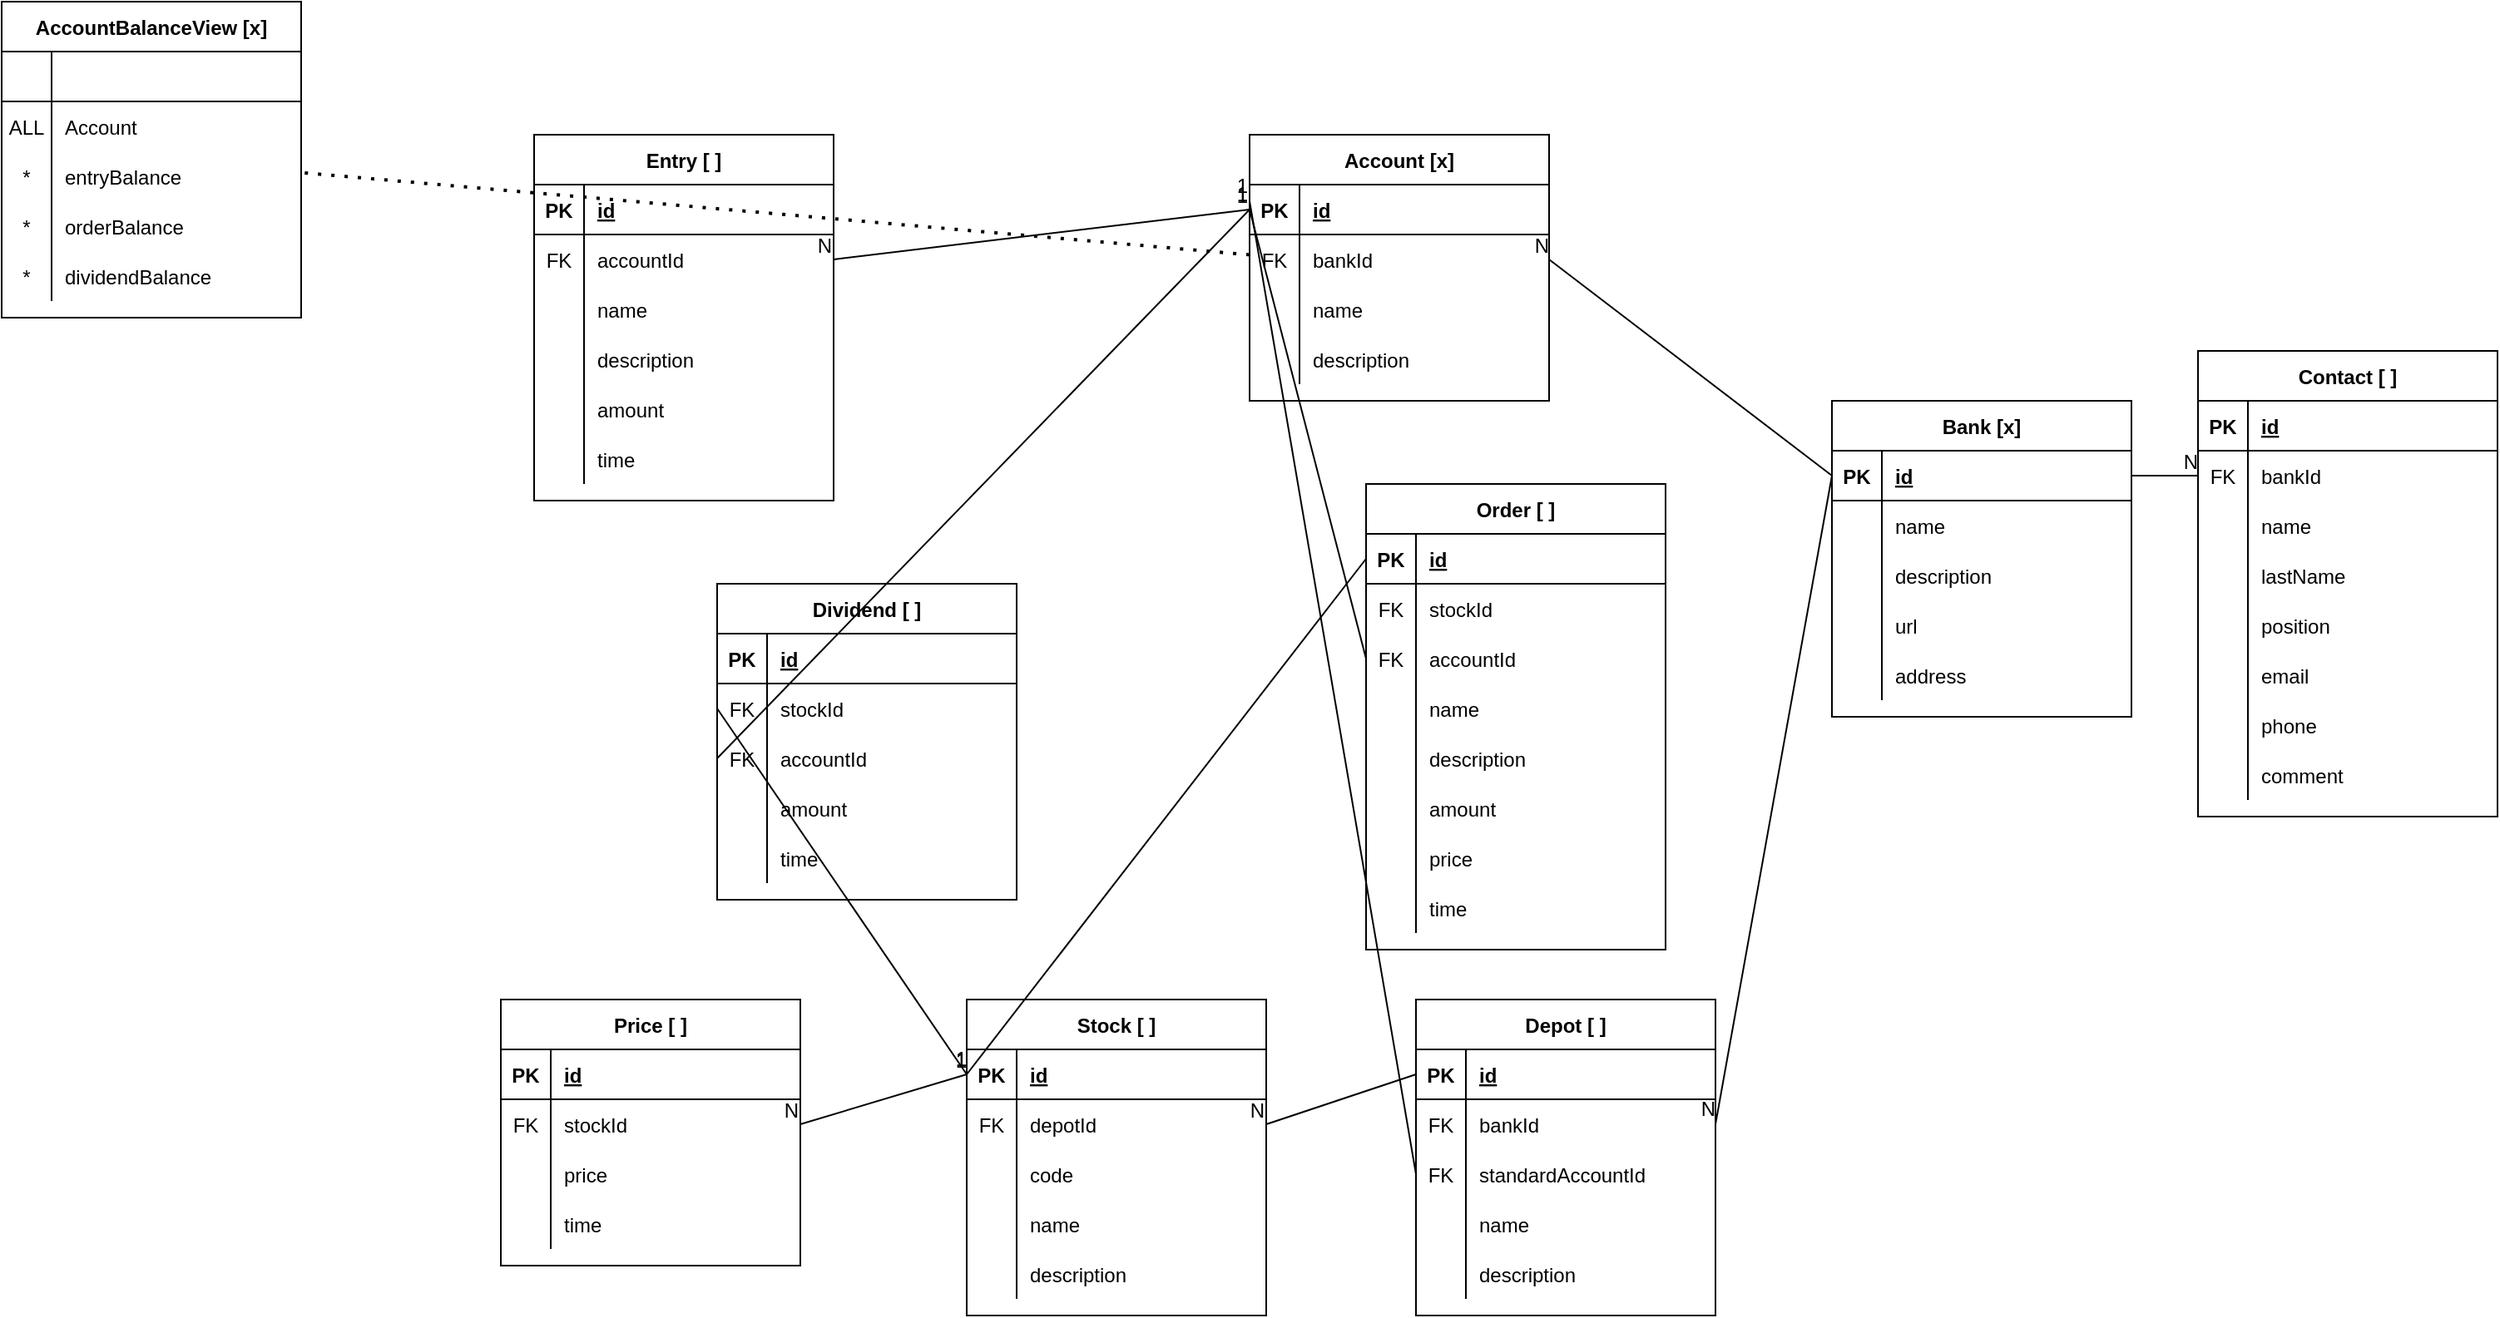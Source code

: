 <mxfile version="15.7.4" type="github">
  <diagram id="aMSqP44o-hHtO3qyvm9_" name="Page-1">
    <mxGraphModel dx="1392" dy="793" grid="1" gridSize="10" guides="1" tooltips="1" connect="1" arrows="1" fold="1" page="1" pageScale="1" pageWidth="1600" pageHeight="900" math="0" shadow="0">
      <root>
        <mxCell id="0" />
        <mxCell id="1" parent="0" />
        <mxCell id="oIL7oH3oafeqAKfx04NF-17" value="Bank [x]" style="shape=table;startSize=30;container=1;collapsible=1;childLayout=tableLayout;fixedRows=1;rowLines=0;fontStyle=1;align=center;resizeLast=1;" parent="1" vertex="1">
          <mxGeometry x="1140" y="280" width="180" height="190" as="geometry" />
        </mxCell>
        <mxCell id="oIL7oH3oafeqAKfx04NF-18" value="" style="shape=partialRectangle;collapsible=0;dropTarget=0;pointerEvents=0;fillColor=none;top=0;left=0;bottom=1;right=0;points=[[0,0.5],[1,0.5]];portConstraint=eastwest;" parent="oIL7oH3oafeqAKfx04NF-17" vertex="1">
          <mxGeometry y="30" width="180" height="30" as="geometry" />
        </mxCell>
        <mxCell id="oIL7oH3oafeqAKfx04NF-19" value="PK" style="shape=partialRectangle;connectable=0;fillColor=none;top=0;left=0;bottom=0;right=0;fontStyle=1;overflow=hidden;" parent="oIL7oH3oafeqAKfx04NF-18" vertex="1">
          <mxGeometry width="30" height="30" as="geometry">
            <mxRectangle width="30" height="30" as="alternateBounds" />
          </mxGeometry>
        </mxCell>
        <mxCell id="oIL7oH3oafeqAKfx04NF-20" value="id" style="shape=partialRectangle;connectable=0;fillColor=none;top=0;left=0;bottom=0;right=0;align=left;spacingLeft=6;fontStyle=5;overflow=hidden;" parent="oIL7oH3oafeqAKfx04NF-18" vertex="1">
          <mxGeometry x="30" width="150" height="30" as="geometry">
            <mxRectangle width="150" height="30" as="alternateBounds" />
          </mxGeometry>
        </mxCell>
        <mxCell id="oIL7oH3oafeqAKfx04NF-21" value="" style="shape=partialRectangle;collapsible=0;dropTarget=0;pointerEvents=0;fillColor=none;top=0;left=0;bottom=0;right=0;points=[[0,0.5],[1,0.5]];portConstraint=eastwest;" parent="oIL7oH3oafeqAKfx04NF-17" vertex="1">
          <mxGeometry y="60" width="180" height="30" as="geometry" />
        </mxCell>
        <mxCell id="oIL7oH3oafeqAKfx04NF-22" value="" style="shape=partialRectangle;connectable=0;fillColor=none;top=0;left=0;bottom=0;right=0;editable=1;overflow=hidden;" parent="oIL7oH3oafeqAKfx04NF-21" vertex="1">
          <mxGeometry width="30" height="30" as="geometry">
            <mxRectangle width="30" height="30" as="alternateBounds" />
          </mxGeometry>
        </mxCell>
        <mxCell id="oIL7oH3oafeqAKfx04NF-23" value="name" style="shape=partialRectangle;connectable=0;fillColor=none;top=0;left=0;bottom=0;right=0;align=left;spacingLeft=6;overflow=hidden;" parent="oIL7oH3oafeqAKfx04NF-21" vertex="1">
          <mxGeometry x="30" width="150" height="30" as="geometry">
            <mxRectangle width="150" height="30" as="alternateBounds" />
          </mxGeometry>
        </mxCell>
        <mxCell id="oIL7oH3oafeqAKfx04NF-24" value="" style="shape=partialRectangle;collapsible=0;dropTarget=0;pointerEvents=0;fillColor=none;top=0;left=0;bottom=0;right=0;points=[[0,0.5],[1,0.5]];portConstraint=eastwest;" parent="oIL7oH3oafeqAKfx04NF-17" vertex="1">
          <mxGeometry y="90" width="180" height="30" as="geometry" />
        </mxCell>
        <mxCell id="oIL7oH3oafeqAKfx04NF-25" value="" style="shape=partialRectangle;connectable=0;fillColor=none;top=0;left=0;bottom=0;right=0;editable=1;overflow=hidden;" parent="oIL7oH3oafeqAKfx04NF-24" vertex="1">
          <mxGeometry width="30" height="30" as="geometry">
            <mxRectangle width="30" height="30" as="alternateBounds" />
          </mxGeometry>
        </mxCell>
        <mxCell id="oIL7oH3oafeqAKfx04NF-26" value="description" style="shape=partialRectangle;connectable=0;fillColor=none;top=0;left=0;bottom=0;right=0;align=left;spacingLeft=6;overflow=hidden;" parent="oIL7oH3oafeqAKfx04NF-24" vertex="1">
          <mxGeometry x="30" width="150" height="30" as="geometry">
            <mxRectangle width="150" height="30" as="alternateBounds" />
          </mxGeometry>
        </mxCell>
        <mxCell id="oIL7oH3oafeqAKfx04NF-27" value="" style="shape=partialRectangle;collapsible=0;dropTarget=0;pointerEvents=0;fillColor=none;top=0;left=0;bottom=0;right=0;points=[[0,0.5],[1,0.5]];portConstraint=eastwest;" parent="oIL7oH3oafeqAKfx04NF-17" vertex="1">
          <mxGeometry y="120" width="180" height="30" as="geometry" />
        </mxCell>
        <mxCell id="oIL7oH3oafeqAKfx04NF-28" value="" style="shape=partialRectangle;connectable=0;fillColor=none;top=0;left=0;bottom=0;right=0;editable=1;overflow=hidden;" parent="oIL7oH3oafeqAKfx04NF-27" vertex="1">
          <mxGeometry width="30" height="30" as="geometry">
            <mxRectangle width="30" height="30" as="alternateBounds" />
          </mxGeometry>
        </mxCell>
        <mxCell id="oIL7oH3oafeqAKfx04NF-29" value="url" style="shape=partialRectangle;connectable=0;fillColor=none;top=0;left=0;bottom=0;right=0;align=left;spacingLeft=6;overflow=hidden;" parent="oIL7oH3oafeqAKfx04NF-27" vertex="1">
          <mxGeometry x="30" width="150" height="30" as="geometry">
            <mxRectangle width="150" height="30" as="alternateBounds" />
          </mxGeometry>
        </mxCell>
        <mxCell id="oIL7oH3oafeqAKfx04NF-30" value="" style="shape=partialRectangle;collapsible=0;dropTarget=0;pointerEvents=0;fillColor=none;top=0;left=0;bottom=0;right=0;points=[[0,0.5],[1,0.5]];portConstraint=eastwest;" parent="oIL7oH3oafeqAKfx04NF-17" vertex="1">
          <mxGeometry y="150" width="180" height="30" as="geometry" />
        </mxCell>
        <mxCell id="oIL7oH3oafeqAKfx04NF-31" value="" style="shape=partialRectangle;connectable=0;fillColor=none;top=0;left=0;bottom=0;right=0;editable=1;overflow=hidden;" parent="oIL7oH3oafeqAKfx04NF-30" vertex="1">
          <mxGeometry width="30" height="30" as="geometry">
            <mxRectangle width="30" height="30" as="alternateBounds" />
          </mxGeometry>
        </mxCell>
        <mxCell id="oIL7oH3oafeqAKfx04NF-32" value="address" style="shape=partialRectangle;connectable=0;fillColor=none;top=0;left=0;bottom=0;right=0;align=left;spacingLeft=6;overflow=hidden;" parent="oIL7oH3oafeqAKfx04NF-30" vertex="1">
          <mxGeometry x="30" width="150" height="30" as="geometry">
            <mxRectangle width="150" height="30" as="alternateBounds" />
          </mxGeometry>
        </mxCell>
        <mxCell id="oIL7oH3oafeqAKfx04NF-33" value="Contact [ ]" style="shape=table;startSize=30;container=1;collapsible=1;childLayout=tableLayout;fixedRows=1;rowLines=0;fontStyle=1;align=center;resizeLast=1;" parent="1" vertex="1">
          <mxGeometry x="1360" y="250" width="180" height="280" as="geometry" />
        </mxCell>
        <mxCell id="oIL7oH3oafeqAKfx04NF-34" value="" style="shape=partialRectangle;collapsible=0;dropTarget=0;pointerEvents=0;fillColor=none;top=0;left=0;bottom=1;right=0;points=[[0,0.5],[1,0.5]];portConstraint=eastwest;" parent="oIL7oH3oafeqAKfx04NF-33" vertex="1">
          <mxGeometry y="30" width="180" height="30" as="geometry" />
        </mxCell>
        <mxCell id="oIL7oH3oafeqAKfx04NF-35" value="PK" style="shape=partialRectangle;connectable=0;fillColor=none;top=0;left=0;bottom=0;right=0;fontStyle=1;overflow=hidden;" parent="oIL7oH3oafeqAKfx04NF-34" vertex="1">
          <mxGeometry width="30" height="30" as="geometry">
            <mxRectangle width="30" height="30" as="alternateBounds" />
          </mxGeometry>
        </mxCell>
        <mxCell id="oIL7oH3oafeqAKfx04NF-36" value="id" style="shape=partialRectangle;connectable=0;fillColor=none;top=0;left=0;bottom=0;right=0;align=left;spacingLeft=6;fontStyle=5;overflow=hidden;" parent="oIL7oH3oafeqAKfx04NF-34" vertex="1">
          <mxGeometry x="30" width="150" height="30" as="geometry">
            <mxRectangle width="150" height="30" as="alternateBounds" />
          </mxGeometry>
        </mxCell>
        <mxCell id="oIL7oH3oafeqAKfx04NF-37" value="" style="shape=partialRectangle;collapsible=0;dropTarget=0;pointerEvents=0;fillColor=none;top=0;left=0;bottom=0;right=0;points=[[0,0.5],[1,0.5]];portConstraint=eastwest;" parent="oIL7oH3oafeqAKfx04NF-33" vertex="1">
          <mxGeometry y="60" width="180" height="30" as="geometry" />
        </mxCell>
        <mxCell id="oIL7oH3oafeqAKfx04NF-38" value="FK" style="shape=partialRectangle;connectable=0;fillColor=none;top=0;left=0;bottom=0;right=0;editable=1;overflow=hidden;" parent="oIL7oH3oafeqAKfx04NF-37" vertex="1">
          <mxGeometry width="30" height="30" as="geometry">
            <mxRectangle width="30" height="30" as="alternateBounds" />
          </mxGeometry>
        </mxCell>
        <mxCell id="oIL7oH3oafeqAKfx04NF-39" value="bankId" style="shape=partialRectangle;connectable=0;fillColor=none;top=0;left=0;bottom=0;right=0;align=left;spacingLeft=6;overflow=hidden;" parent="oIL7oH3oafeqAKfx04NF-37" vertex="1">
          <mxGeometry x="30" width="150" height="30" as="geometry">
            <mxRectangle width="150" height="30" as="alternateBounds" />
          </mxGeometry>
        </mxCell>
        <mxCell id="oIL7oH3oafeqAKfx04NF-40" value="" style="shape=partialRectangle;collapsible=0;dropTarget=0;pointerEvents=0;fillColor=none;top=0;left=0;bottom=0;right=0;points=[[0,0.5],[1,0.5]];portConstraint=eastwest;" parent="oIL7oH3oafeqAKfx04NF-33" vertex="1">
          <mxGeometry y="90" width="180" height="30" as="geometry" />
        </mxCell>
        <mxCell id="oIL7oH3oafeqAKfx04NF-41" value="" style="shape=partialRectangle;connectable=0;fillColor=none;top=0;left=0;bottom=0;right=0;editable=1;overflow=hidden;" parent="oIL7oH3oafeqAKfx04NF-40" vertex="1">
          <mxGeometry width="30" height="30" as="geometry">
            <mxRectangle width="30" height="30" as="alternateBounds" />
          </mxGeometry>
        </mxCell>
        <mxCell id="oIL7oH3oafeqAKfx04NF-42" value="name" style="shape=partialRectangle;connectable=0;fillColor=none;top=0;left=0;bottom=0;right=0;align=left;spacingLeft=6;overflow=hidden;" parent="oIL7oH3oafeqAKfx04NF-40" vertex="1">
          <mxGeometry x="30" width="150" height="30" as="geometry">
            <mxRectangle width="150" height="30" as="alternateBounds" />
          </mxGeometry>
        </mxCell>
        <mxCell id="oIL7oH3oafeqAKfx04NF-43" value="" style="shape=partialRectangle;collapsible=0;dropTarget=0;pointerEvents=0;fillColor=none;top=0;left=0;bottom=0;right=0;points=[[0,0.5],[1,0.5]];portConstraint=eastwest;" parent="oIL7oH3oafeqAKfx04NF-33" vertex="1">
          <mxGeometry y="120" width="180" height="30" as="geometry" />
        </mxCell>
        <mxCell id="oIL7oH3oafeqAKfx04NF-44" value="" style="shape=partialRectangle;connectable=0;fillColor=none;top=0;left=0;bottom=0;right=0;editable=1;overflow=hidden;" parent="oIL7oH3oafeqAKfx04NF-43" vertex="1">
          <mxGeometry width="30" height="30" as="geometry">
            <mxRectangle width="30" height="30" as="alternateBounds" />
          </mxGeometry>
        </mxCell>
        <mxCell id="oIL7oH3oafeqAKfx04NF-45" value="lastName" style="shape=partialRectangle;connectable=0;fillColor=none;top=0;left=0;bottom=0;right=0;align=left;spacingLeft=6;overflow=hidden;" parent="oIL7oH3oafeqAKfx04NF-43" vertex="1">
          <mxGeometry x="30" width="150" height="30" as="geometry">
            <mxRectangle width="150" height="30" as="alternateBounds" />
          </mxGeometry>
        </mxCell>
        <mxCell id="oIL7oH3oafeqAKfx04NF-46" value="" style="shape=partialRectangle;collapsible=0;dropTarget=0;pointerEvents=0;fillColor=none;top=0;left=0;bottom=0;right=0;points=[[0,0.5],[1,0.5]];portConstraint=eastwest;" parent="oIL7oH3oafeqAKfx04NF-33" vertex="1">
          <mxGeometry y="150" width="180" height="30" as="geometry" />
        </mxCell>
        <mxCell id="oIL7oH3oafeqAKfx04NF-47" value="" style="shape=partialRectangle;connectable=0;fillColor=none;top=0;left=0;bottom=0;right=0;editable=1;overflow=hidden;" parent="oIL7oH3oafeqAKfx04NF-46" vertex="1">
          <mxGeometry width="30" height="30" as="geometry">
            <mxRectangle width="30" height="30" as="alternateBounds" />
          </mxGeometry>
        </mxCell>
        <mxCell id="oIL7oH3oafeqAKfx04NF-48" value="position" style="shape=partialRectangle;connectable=0;fillColor=none;top=0;left=0;bottom=0;right=0;align=left;spacingLeft=6;overflow=hidden;" parent="oIL7oH3oafeqAKfx04NF-46" vertex="1">
          <mxGeometry x="30" width="150" height="30" as="geometry">
            <mxRectangle width="150" height="30" as="alternateBounds" />
          </mxGeometry>
        </mxCell>
        <mxCell id="oIL7oH3oafeqAKfx04NF-49" value="" style="shape=partialRectangle;collapsible=0;dropTarget=0;pointerEvents=0;fillColor=none;top=0;left=0;bottom=0;right=0;points=[[0,0.5],[1,0.5]];portConstraint=eastwest;" parent="oIL7oH3oafeqAKfx04NF-33" vertex="1">
          <mxGeometry y="180" width="180" height="30" as="geometry" />
        </mxCell>
        <mxCell id="oIL7oH3oafeqAKfx04NF-50" value="" style="shape=partialRectangle;connectable=0;fillColor=none;top=0;left=0;bottom=0;right=0;editable=1;overflow=hidden;" parent="oIL7oH3oafeqAKfx04NF-49" vertex="1">
          <mxGeometry width="30" height="30" as="geometry">
            <mxRectangle width="30" height="30" as="alternateBounds" />
          </mxGeometry>
        </mxCell>
        <mxCell id="oIL7oH3oafeqAKfx04NF-51" value="email" style="shape=partialRectangle;connectable=0;fillColor=none;top=0;left=0;bottom=0;right=0;align=left;spacingLeft=6;overflow=hidden;" parent="oIL7oH3oafeqAKfx04NF-49" vertex="1">
          <mxGeometry x="30" width="150" height="30" as="geometry">
            <mxRectangle width="150" height="30" as="alternateBounds" />
          </mxGeometry>
        </mxCell>
        <mxCell id="oIL7oH3oafeqAKfx04NF-52" value="" style="shape=partialRectangle;collapsible=0;dropTarget=0;pointerEvents=0;fillColor=none;top=0;left=0;bottom=0;right=0;points=[[0,0.5],[1,0.5]];portConstraint=eastwest;" parent="oIL7oH3oafeqAKfx04NF-33" vertex="1">
          <mxGeometry y="210" width="180" height="30" as="geometry" />
        </mxCell>
        <mxCell id="oIL7oH3oafeqAKfx04NF-53" value="" style="shape=partialRectangle;connectable=0;fillColor=none;top=0;left=0;bottom=0;right=0;editable=1;overflow=hidden;" parent="oIL7oH3oafeqAKfx04NF-52" vertex="1">
          <mxGeometry width="30" height="30" as="geometry">
            <mxRectangle width="30" height="30" as="alternateBounds" />
          </mxGeometry>
        </mxCell>
        <mxCell id="oIL7oH3oafeqAKfx04NF-54" value="phone" style="shape=partialRectangle;connectable=0;fillColor=none;top=0;left=0;bottom=0;right=0;align=left;spacingLeft=6;overflow=hidden;" parent="oIL7oH3oafeqAKfx04NF-52" vertex="1">
          <mxGeometry x="30" width="150" height="30" as="geometry">
            <mxRectangle width="150" height="30" as="alternateBounds" />
          </mxGeometry>
        </mxCell>
        <mxCell id="oIL7oH3oafeqAKfx04NF-55" value="" style="shape=partialRectangle;collapsible=0;dropTarget=0;pointerEvents=0;fillColor=none;top=0;left=0;bottom=0;right=0;points=[[0,0.5],[1,0.5]];portConstraint=eastwest;" parent="oIL7oH3oafeqAKfx04NF-33" vertex="1">
          <mxGeometry y="240" width="180" height="30" as="geometry" />
        </mxCell>
        <mxCell id="oIL7oH3oafeqAKfx04NF-56" value="" style="shape=partialRectangle;connectable=0;fillColor=none;top=0;left=0;bottom=0;right=0;editable=1;overflow=hidden;" parent="oIL7oH3oafeqAKfx04NF-55" vertex="1">
          <mxGeometry width="30" height="30" as="geometry">
            <mxRectangle width="30" height="30" as="alternateBounds" />
          </mxGeometry>
        </mxCell>
        <mxCell id="oIL7oH3oafeqAKfx04NF-57" value="comment" style="shape=partialRectangle;connectable=0;fillColor=none;top=0;left=0;bottom=0;right=0;align=left;spacingLeft=6;overflow=hidden;" parent="oIL7oH3oafeqAKfx04NF-55" vertex="1">
          <mxGeometry x="30" width="150" height="30" as="geometry">
            <mxRectangle width="150" height="30" as="alternateBounds" />
          </mxGeometry>
        </mxCell>
        <mxCell id="oIL7oH3oafeqAKfx04NF-60" value="" style="endArrow=none;html=1;rounded=0;entryX=0;entryY=0.5;entryDx=0;entryDy=0;exitX=1;exitY=0.5;exitDx=0;exitDy=0;" parent="1" source="oIL7oH3oafeqAKfx04NF-18" target="oIL7oH3oafeqAKfx04NF-37" edge="1">
          <mxGeometry relative="1" as="geometry">
            <mxPoint x="930" y="320" as="sourcePoint" />
            <mxPoint x="980" y="340" as="targetPoint" />
          </mxGeometry>
        </mxCell>
        <mxCell id="oIL7oH3oafeqAKfx04NF-61" value="N" style="resizable=0;html=1;align=right;verticalAlign=bottom;" parent="oIL7oH3oafeqAKfx04NF-60" connectable="0" vertex="1">
          <mxGeometry x="1" relative="1" as="geometry" />
        </mxCell>
        <mxCell id="oIL7oH3oafeqAKfx04NF-62" value="Account [x]" style="shape=table;startSize=30;container=1;collapsible=1;childLayout=tableLayout;fixedRows=1;rowLines=0;fontStyle=1;align=center;resizeLast=1;" parent="1" vertex="1">
          <mxGeometry x="790" y="120" width="180" height="160" as="geometry" />
        </mxCell>
        <mxCell id="oIL7oH3oafeqAKfx04NF-63" value="" style="shape=partialRectangle;collapsible=0;dropTarget=0;pointerEvents=0;fillColor=none;top=0;left=0;bottom=1;right=0;points=[[0,0.5],[1,0.5]];portConstraint=eastwest;" parent="oIL7oH3oafeqAKfx04NF-62" vertex="1">
          <mxGeometry y="30" width="180" height="30" as="geometry" />
        </mxCell>
        <mxCell id="oIL7oH3oafeqAKfx04NF-64" value="PK" style="shape=partialRectangle;connectable=0;fillColor=none;top=0;left=0;bottom=0;right=0;fontStyle=1;overflow=hidden;" parent="oIL7oH3oafeqAKfx04NF-63" vertex="1">
          <mxGeometry width="30" height="30" as="geometry">
            <mxRectangle width="30" height="30" as="alternateBounds" />
          </mxGeometry>
        </mxCell>
        <mxCell id="oIL7oH3oafeqAKfx04NF-65" value="id" style="shape=partialRectangle;connectable=0;fillColor=none;top=0;left=0;bottom=0;right=0;align=left;spacingLeft=6;fontStyle=5;overflow=hidden;" parent="oIL7oH3oafeqAKfx04NF-63" vertex="1">
          <mxGeometry x="30" width="150" height="30" as="geometry">
            <mxRectangle width="150" height="30" as="alternateBounds" />
          </mxGeometry>
        </mxCell>
        <mxCell id="oIL7oH3oafeqAKfx04NF-66" value="" style="shape=partialRectangle;collapsible=0;dropTarget=0;pointerEvents=0;fillColor=none;top=0;left=0;bottom=0;right=0;points=[[0,0.5],[1,0.5]];portConstraint=eastwest;" parent="oIL7oH3oafeqAKfx04NF-62" vertex="1">
          <mxGeometry y="60" width="180" height="30" as="geometry" />
        </mxCell>
        <mxCell id="oIL7oH3oafeqAKfx04NF-67" value="FK" style="shape=partialRectangle;connectable=0;fillColor=none;top=0;left=0;bottom=0;right=0;editable=1;overflow=hidden;" parent="oIL7oH3oafeqAKfx04NF-66" vertex="1">
          <mxGeometry width="30" height="30" as="geometry">
            <mxRectangle width="30" height="30" as="alternateBounds" />
          </mxGeometry>
        </mxCell>
        <mxCell id="oIL7oH3oafeqAKfx04NF-68" value="bankId" style="shape=partialRectangle;connectable=0;fillColor=none;top=0;left=0;bottom=0;right=0;align=left;spacingLeft=6;overflow=hidden;" parent="oIL7oH3oafeqAKfx04NF-66" vertex="1">
          <mxGeometry x="30" width="150" height="30" as="geometry">
            <mxRectangle width="150" height="30" as="alternateBounds" />
          </mxGeometry>
        </mxCell>
        <mxCell id="oIL7oH3oafeqAKfx04NF-69" value="" style="shape=partialRectangle;collapsible=0;dropTarget=0;pointerEvents=0;fillColor=none;top=0;left=0;bottom=0;right=0;points=[[0,0.5],[1,0.5]];portConstraint=eastwest;" parent="oIL7oH3oafeqAKfx04NF-62" vertex="1">
          <mxGeometry y="90" width="180" height="30" as="geometry" />
        </mxCell>
        <mxCell id="oIL7oH3oafeqAKfx04NF-70" value="" style="shape=partialRectangle;connectable=0;fillColor=none;top=0;left=0;bottom=0;right=0;editable=1;overflow=hidden;" parent="oIL7oH3oafeqAKfx04NF-69" vertex="1">
          <mxGeometry width="30" height="30" as="geometry">
            <mxRectangle width="30" height="30" as="alternateBounds" />
          </mxGeometry>
        </mxCell>
        <mxCell id="oIL7oH3oafeqAKfx04NF-71" value="name" style="shape=partialRectangle;connectable=0;fillColor=none;top=0;left=0;bottom=0;right=0;align=left;spacingLeft=6;overflow=hidden;" parent="oIL7oH3oafeqAKfx04NF-69" vertex="1">
          <mxGeometry x="30" width="150" height="30" as="geometry">
            <mxRectangle width="150" height="30" as="alternateBounds" />
          </mxGeometry>
        </mxCell>
        <mxCell id="oIL7oH3oafeqAKfx04NF-72" value="" style="shape=partialRectangle;collapsible=0;dropTarget=0;pointerEvents=0;fillColor=none;top=0;left=0;bottom=0;right=0;points=[[0,0.5],[1,0.5]];portConstraint=eastwest;" parent="oIL7oH3oafeqAKfx04NF-62" vertex="1">
          <mxGeometry y="120" width="180" height="30" as="geometry" />
        </mxCell>
        <mxCell id="oIL7oH3oafeqAKfx04NF-73" value="" style="shape=partialRectangle;connectable=0;fillColor=none;top=0;left=0;bottom=0;right=0;editable=1;overflow=hidden;" parent="oIL7oH3oafeqAKfx04NF-72" vertex="1">
          <mxGeometry width="30" height="30" as="geometry">
            <mxRectangle width="30" height="30" as="alternateBounds" />
          </mxGeometry>
        </mxCell>
        <mxCell id="oIL7oH3oafeqAKfx04NF-74" value="description" style="shape=partialRectangle;connectable=0;fillColor=none;top=0;left=0;bottom=0;right=0;align=left;spacingLeft=6;overflow=hidden;" parent="oIL7oH3oafeqAKfx04NF-72" vertex="1">
          <mxGeometry x="30" width="150" height="30" as="geometry">
            <mxRectangle width="150" height="30" as="alternateBounds" />
          </mxGeometry>
        </mxCell>
        <mxCell id="oIL7oH3oafeqAKfx04NF-75" value="" style="endArrow=none;html=1;rounded=0;entryX=1;entryY=0.5;entryDx=0;entryDy=0;exitX=0;exitY=0.5;exitDx=0;exitDy=0;" parent="1" source="oIL7oH3oafeqAKfx04NF-18" target="oIL7oH3oafeqAKfx04NF-66" edge="1">
          <mxGeometry relative="1" as="geometry">
            <mxPoint x="950" y="240" as="sourcePoint" />
            <mxPoint x="1110" y="240" as="targetPoint" />
          </mxGeometry>
        </mxCell>
        <mxCell id="oIL7oH3oafeqAKfx04NF-76" value="N" style="resizable=0;html=1;align=right;verticalAlign=bottom;" parent="oIL7oH3oafeqAKfx04NF-75" connectable="0" vertex="1">
          <mxGeometry x="1" relative="1" as="geometry" />
        </mxCell>
        <mxCell id="oIL7oH3oafeqAKfx04NF-77" value="Entry [ ]" style="shape=table;startSize=30;container=1;collapsible=1;childLayout=tableLayout;fixedRows=1;rowLines=0;fontStyle=1;align=center;resizeLast=1;" parent="1" vertex="1">
          <mxGeometry x="360" y="120" width="180" height="220" as="geometry" />
        </mxCell>
        <mxCell id="oIL7oH3oafeqAKfx04NF-78" value="" style="shape=partialRectangle;collapsible=0;dropTarget=0;pointerEvents=0;fillColor=none;top=0;left=0;bottom=1;right=0;points=[[0,0.5],[1,0.5]];portConstraint=eastwest;" parent="oIL7oH3oafeqAKfx04NF-77" vertex="1">
          <mxGeometry y="30" width="180" height="30" as="geometry" />
        </mxCell>
        <mxCell id="oIL7oH3oafeqAKfx04NF-79" value="PK" style="shape=partialRectangle;connectable=0;fillColor=none;top=0;left=0;bottom=0;right=0;fontStyle=1;overflow=hidden;" parent="oIL7oH3oafeqAKfx04NF-78" vertex="1">
          <mxGeometry width="30" height="30" as="geometry">
            <mxRectangle width="30" height="30" as="alternateBounds" />
          </mxGeometry>
        </mxCell>
        <mxCell id="oIL7oH3oafeqAKfx04NF-80" value="id" style="shape=partialRectangle;connectable=0;fillColor=none;top=0;left=0;bottom=0;right=0;align=left;spacingLeft=6;fontStyle=5;overflow=hidden;" parent="oIL7oH3oafeqAKfx04NF-78" vertex="1">
          <mxGeometry x="30" width="150" height="30" as="geometry">
            <mxRectangle width="150" height="30" as="alternateBounds" />
          </mxGeometry>
        </mxCell>
        <mxCell id="oIL7oH3oafeqAKfx04NF-81" value="" style="shape=partialRectangle;collapsible=0;dropTarget=0;pointerEvents=0;fillColor=none;top=0;left=0;bottom=0;right=0;points=[[0,0.5],[1,0.5]];portConstraint=eastwest;" parent="oIL7oH3oafeqAKfx04NF-77" vertex="1">
          <mxGeometry y="60" width="180" height="30" as="geometry" />
        </mxCell>
        <mxCell id="oIL7oH3oafeqAKfx04NF-82" value="FK" style="shape=partialRectangle;connectable=0;fillColor=none;top=0;left=0;bottom=0;right=0;editable=1;overflow=hidden;" parent="oIL7oH3oafeqAKfx04NF-81" vertex="1">
          <mxGeometry width="30" height="30" as="geometry">
            <mxRectangle width="30" height="30" as="alternateBounds" />
          </mxGeometry>
        </mxCell>
        <mxCell id="oIL7oH3oafeqAKfx04NF-83" value="accountId" style="shape=partialRectangle;connectable=0;fillColor=none;top=0;left=0;bottom=0;right=0;align=left;spacingLeft=6;overflow=hidden;" parent="oIL7oH3oafeqAKfx04NF-81" vertex="1">
          <mxGeometry x="30" width="150" height="30" as="geometry">
            <mxRectangle width="150" height="30" as="alternateBounds" />
          </mxGeometry>
        </mxCell>
        <mxCell id="oIL7oH3oafeqAKfx04NF-84" value="" style="shape=partialRectangle;collapsible=0;dropTarget=0;pointerEvents=0;fillColor=none;top=0;left=0;bottom=0;right=0;points=[[0,0.5],[1,0.5]];portConstraint=eastwest;" parent="oIL7oH3oafeqAKfx04NF-77" vertex="1">
          <mxGeometry y="90" width="180" height="30" as="geometry" />
        </mxCell>
        <mxCell id="oIL7oH3oafeqAKfx04NF-85" value="" style="shape=partialRectangle;connectable=0;fillColor=none;top=0;left=0;bottom=0;right=0;editable=1;overflow=hidden;" parent="oIL7oH3oafeqAKfx04NF-84" vertex="1">
          <mxGeometry width="30" height="30" as="geometry">
            <mxRectangle width="30" height="30" as="alternateBounds" />
          </mxGeometry>
        </mxCell>
        <mxCell id="oIL7oH3oafeqAKfx04NF-86" value="name" style="shape=partialRectangle;connectable=0;fillColor=none;top=0;left=0;bottom=0;right=0;align=left;spacingLeft=6;overflow=hidden;" parent="oIL7oH3oafeqAKfx04NF-84" vertex="1">
          <mxGeometry x="30" width="150" height="30" as="geometry">
            <mxRectangle width="150" height="30" as="alternateBounds" />
          </mxGeometry>
        </mxCell>
        <mxCell id="oIL7oH3oafeqAKfx04NF-87" value="" style="shape=partialRectangle;collapsible=0;dropTarget=0;pointerEvents=0;fillColor=none;top=0;left=0;bottom=0;right=0;points=[[0,0.5],[1,0.5]];portConstraint=eastwest;" parent="oIL7oH3oafeqAKfx04NF-77" vertex="1">
          <mxGeometry y="120" width="180" height="30" as="geometry" />
        </mxCell>
        <mxCell id="oIL7oH3oafeqAKfx04NF-88" value="" style="shape=partialRectangle;connectable=0;fillColor=none;top=0;left=0;bottom=0;right=0;editable=1;overflow=hidden;" parent="oIL7oH3oafeqAKfx04NF-87" vertex="1">
          <mxGeometry width="30" height="30" as="geometry">
            <mxRectangle width="30" height="30" as="alternateBounds" />
          </mxGeometry>
        </mxCell>
        <mxCell id="oIL7oH3oafeqAKfx04NF-89" value="description" style="shape=partialRectangle;connectable=0;fillColor=none;top=0;left=0;bottom=0;right=0;align=left;spacingLeft=6;overflow=hidden;" parent="oIL7oH3oafeqAKfx04NF-87" vertex="1">
          <mxGeometry x="30" width="150" height="30" as="geometry">
            <mxRectangle width="150" height="30" as="alternateBounds" />
          </mxGeometry>
        </mxCell>
        <mxCell id="oIL7oH3oafeqAKfx04NF-90" value="" style="shape=partialRectangle;collapsible=0;dropTarget=0;pointerEvents=0;fillColor=none;top=0;left=0;bottom=0;right=0;points=[[0,0.5],[1,0.5]];portConstraint=eastwest;" parent="oIL7oH3oafeqAKfx04NF-77" vertex="1">
          <mxGeometry y="150" width="180" height="30" as="geometry" />
        </mxCell>
        <mxCell id="oIL7oH3oafeqAKfx04NF-91" value="" style="shape=partialRectangle;connectable=0;fillColor=none;top=0;left=0;bottom=0;right=0;editable=1;overflow=hidden;" parent="oIL7oH3oafeqAKfx04NF-90" vertex="1">
          <mxGeometry width="30" height="30" as="geometry">
            <mxRectangle width="30" height="30" as="alternateBounds" />
          </mxGeometry>
        </mxCell>
        <mxCell id="oIL7oH3oafeqAKfx04NF-92" value="amount" style="shape=partialRectangle;connectable=0;fillColor=none;top=0;left=0;bottom=0;right=0;align=left;spacingLeft=6;overflow=hidden;" parent="oIL7oH3oafeqAKfx04NF-90" vertex="1">
          <mxGeometry x="30" width="150" height="30" as="geometry">
            <mxRectangle width="150" height="30" as="alternateBounds" />
          </mxGeometry>
        </mxCell>
        <mxCell id="oIL7oH3oafeqAKfx04NF-93" value="" style="shape=partialRectangle;collapsible=0;dropTarget=0;pointerEvents=0;fillColor=none;top=0;left=0;bottom=0;right=0;points=[[0,0.5],[1,0.5]];portConstraint=eastwest;" parent="oIL7oH3oafeqAKfx04NF-77" vertex="1">
          <mxGeometry y="180" width="180" height="30" as="geometry" />
        </mxCell>
        <mxCell id="oIL7oH3oafeqAKfx04NF-94" value="" style="shape=partialRectangle;connectable=0;fillColor=none;top=0;left=0;bottom=0;right=0;editable=1;overflow=hidden;" parent="oIL7oH3oafeqAKfx04NF-93" vertex="1">
          <mxGeometry width="30" height="30" as="geometry">
            <mxRectangle width="30" height="30" as="alternateBounds" />
          </mxGeometry>
        </mxCell>
        <mxCell id="oIL7oH3oafeqAKfx04NF-95" value="time" style="shape=partialRectangle;connectable=0;fillColor=none;top=0;left=0;bottom=0;right=0;align=left;spacingLeft=6;overflow=hidden;" parent="oIL7oH3oafeqAKfx04NF-93" vertex="1">
          <mxGeometry x="30" width="150" height="30" as="geometry">
            <mxRectangle width="150" height="30" as="alternateBounds" />
          </mxGeometry>
        </mxCell>
        <mxCell id="oIL7oH3oafeqAKfx04NF-96" value="" style="endArrow=none;html=1;rounded=0;entryX=1;entryY=0.5;entryDx=0;entryDy=0;exitX=0;exitY=0.5;exitDx=0;exitDy=0;" parent="1" source="oIL7oH3oafeqAKfx04NF-63" target="oIL7oH3oafeqAKfx04NF-81" edge="1">
          <mxGeometry relative="1" as="geometry">
            <mxPoint x="780" y="250" as="sourcePoint" />
            <mxPoint x="940" y="250" as="targetPoint" />
          </mxGeometry>
        </mxCell>
        <mxCell id="oIL7oH3oafeqAKfx04NF-97" value="N" style="resizable=0;html=1;align=right;verticalAlign=bottom;" parent="oIL7oH3oafeqAKfx04NF-96" connectable="0" vertex="1">
          <mxGeometry x="1" relative="1" as="geometry" />
        </mxCell>
        <mxCell id="oIL7oH3oafeqAKfx04NF-98" value="Depot [ ]" style="shape=table;startSize=30;container=1;collapsible=1;childLayout=tableLayout;fixedRows=1;rowLines=0;fontStyle=1;align=center;resizeLast=1;" parent="1" vertex="1">
          <mxGeometry x="890" y="640" width="180" height="190" as="geometry" />
        </mxCell>
        <mxCell id="oIL7oH3oafeqAKfx04NF-99" value="" style="shape=partialRectangle;collapsible=0;dropTarget=0;pointerEvents=0;fillColor=none;top=0;left=0;bottom=1;right=0;points=[[0,0.5],[1,0.5]];portConstraint=eastwest;" parent="oIL7oH3oafeqAKfx04NF-98" vertex="1">
          <mxGeometry y="30" width="180" height="30" as="geometry" />
        </mxCell>
        <mxCell id="oIL7oH3oafeqAKfx04NF-100" value="PK" style="shape=partialRectangle;connectable=0;fillColor=none;top=0;left=0;bottom=0;right=0;fontStyle=1;overflow=hidden;" parent="oIL7oH3oafeqAKfx04NF-99" vertex="1">
          <mxGeometry width="30" height="30" as="geometry">
            <mxRectangle width="30" height="30" as="alternateBounds" />
          </mxGeometry>
        </mxCell>
        <mxCell id="oIL7oH3oafeqAKfx04NF-101" value="id" style="shape=partialRectangle;connectable=0;fillColor=none;top=0;left=0;bottom=0;right=0;align=left;spacingLeft=6;fontStyle=5;overflow=hidden;" parent="oIL7oH3oafeqAKfx04NF-99" vertex="1">
          <mxGeometry x="30" width="150" height="30" as="geometry">
            <mxRectangle width="150" height="30" as="alternateBounds" />
          </mxGeometry>
        </mxCell>
        <mxCell id="oIL7oH3oafeqAKfx04NF-102" value="" style="shape=partialRectangle;collapsible=0;dropTarget=0;pointerEvents=0;fillColor=none;top=0;left=0;bottom=0;right=0;points=[[0,0.5],[1,0.5]];portConstraint=eastwest;" parent="oIL7oH3oafeqAKfx04NF-98" vertex="1">
          <mxGeometry y="60" width="180" height="30" as="geometry" />
        </mxCell>
        <mxCell id="oIL7oH3oafeqAKfx04NF-103" value="FK" style="shape=partialRectangle;connectable=0;fillColor=none;top=0;left=0;bottom=0;right=0;editable=1;overflow=hidden;" parent="oIL7oH3oafeqAKfx04NF-102" vertex="1">
          <mxGeometry width="30" height="30" as="geometry">
            <mxRectangle width="30" height="30" as="alternateBounds" />
          </mxGeometry>
        </mxCell>
        <mxCell id="oIL7oH3oafeqAKfx04NF-104" value="bankId" style="shape=partialRectangle;connectable=0;fillColor=none;top=0;left=0;bottom=0;right=0;align=left;spacingLeft=6;overflow=hidden;" parent="oIL7oH3oafeqAKfx04NF-102" vertex="1">
          <mxGeometry x="30" width="150" height="30" as="geometry">
            <mxRectangle width="150" height="30" as="alternateBounds" />
          </mxGeometry>
        </mxCell>
        <mxCell id="oIL7oH3oafeqAKfx04NF-146" value="" style="shape=partialRectangle;collapsible=0;dropTarget=0;pointerEvents=0;fillColor=none;top=0;left=0;bottom=0;right=0;points=[[0,0.5],[1,0.5]];portConstraint=eastwest;" parent="oIL7oH3oafeqAKfx04NF-98" vertex="1">
          <mxGeometry y="90" width="180" height="30" as="geometry" />
        </mxCell>
        <mxCell id="oIL7oH3oafeqAKfx04NF-147" value="FK" style="shape=partialRectangle;connectable=0;fillColor=none;top=0;left=0;bottom=0;right=0;editable=1;overflow=hidden;" parent="oIL7oH3oafeqAKfx04NF-146" vertex="1">
          <mxGeometry width="30" height="30" as="geometry">
            <mxRectangle width="30" height="30" as="alternateBounds" />
          </mxGeometry>
        </mxCell>
        <mxCell id="oIL7oH3oafeqAKfx04NF-148" value="standardAccountId" style="shape=partialRectangle;connectable=0;fillColor=none;top=0;left=0;bottom=0;right=0;align=left;spacingLeft=6;overflow=hidden;" parent="oIL7oH3oafeqAKfx04NF-146" vertex="1">
          <mxGeometry x="30" width="150" height="30" as="geometry">
            <mxRectangle width="150" height="30" as="alternateBounds" />
          </mxGeometry>
        </mxCell>
        <mxCell id="oIL7oH3oafeqAKfx04NF-105" value="" style="shape=partialRectangle;collapsible=0;dropTarget=0;pointerEvents=0;fillColor=none;top=0;left=0;bottom=0;right=0;points=[[0,0.5],[1,0.5]];portConstraint=eastwest;" parent="oIL7oH3oafeqAKfx04NF-98" vertex="1">
          <mxGeometry y="120" width="180" height="30" as="geometry" />
        </mxCell>
        <mxCell id="oIL7oH3oafeqAKfx04NF-106" value="" style="shape=partialRectangle;connectable=0;fillColor=none;top=0;left=0;bottom=0;right=0;editable=1;overflow=hidden;" parent="oIL7oH3oafeqAKfx04NF-105" vertex="1">
          <mxGeometry width="30" height="30" as="geometry">
            <mxRectangle width="30" height="30" as="alternateBounds" />
          </mxGeometry>
        </mxCell>
        <mxCell id="oIL7oH3oafeqAKfx04NF-107" value="name" style="shape=partialRectangle;connectable=0;fillColor=none;top=0;left=0;bottom=0;right=0;align=left;spacingLeft=6;overflow=hidden;" parent="oIL7oH3oafeqAKfx04NF-105" vertex="1">
          <mxGeometry x="30" width="150" height="30" as="geometry">
            <mxRectangle width="150" height="30" as="alternateBounds" />
          </mxGeometry>
        </mxCell>
        <mxCell id="oIL7oH3oafeqAKfx04NF-108" value="" style="shape=partialRectangle;collapsible=0;dropTarget=0;pointerEvents=0;fillColor=none;top=0;left=0;bottom=0;right=0;points=[[0,0.5],[1,0.5]];portConstraint=eastwest;" parent="oIL7oH3oafeqAKfx04NF-98" vertex="1">
          <mxGeometry y="150" width="180" height="30" as="geometry" />
        </mxCell>
        <mxCell id="oIL7oH3oafeqAKfx04NF-109" value="" style="shape=partialRectangle;connectable=0;fillColor=none;top=0;left=0;bottom=0;right=0;editable=1;overflow=hidden;" parent="oIL7oH3oafeqAKfx04NF-108" vertex="1">
          <mxGeometry width="30" height="30" as="geometry">
            <mxRectangle width="30" height="30" as="alternateBounds" />
          </mxGeometry>
        </mxCell>
        <mxCell id="oIL7oH3oafeqAKfx04NF-110" value="description" style="shape=partialRectangle;connectable=0;fillColor=none;top=0;left=0;bottom=0;right=0;align=left;spacingLeft=6;overflow=hidden;" parent="oIL7oH3oafeqAKfx04NF-108" vertex="1">
          <mxGeometry x="30" width="150" height="30" as="geometry">
            <mxRectangle width="150" height="30" as="alternateBounds" />
          </mxGeometry>
        </mxCell>
        <mxCell id="oIL7oH3oafeqAKfx04NF-111" value="" style="endArrow=none;html=1;rounded=0;entryX=1;entryY=0.5;entryDx=0;entryDy=0;exitX=0;exitY=0.5;exitDx=0;exitDy=0;" parent="1" source="oIL7oH3oafeqAKfx04NF-18" target="oIL7oH3oafeqAKfx04NF-102" edge="1">
          <mxGeometry relative="1" as="geometry">
            <mxPoint x="910" y="560" as="sourcePoint" />
            <mxPoint x="1070" y="560" as="targetPoint" />
          </mxGeometry>
        </mxCell>
        <mxCell id="oIL7oH3oafeqAKfx04NF-112" value="N" style="resizable=0;html=1;align=right;verticalAlign=bottom;" parent="oIL7oH3oafeqAKfx04NF-111" connectable="0" vertex="1">
          <mxGeometry x="1" relative="1" as="geometry" />
        </mxCell>
        <mxCell id="oIL7oH3oafeqAKfx04NF-113" value="Stock [ ]" style="shape=table;startSize=30;container=1;collapsible=1;childLayout=tableLayout;fixedRows=1;rowLines=0;fontStyle=1;align=center;resizeLast=1;" parent="1" vertex="1">
          <mxGeometry x="620" y="640" width="180" height="190" as="geometry" />
        </mxCell>
        <mxCell id="oIL7oH3oafeqAKfx04NF-114" value="" style="shape=partialRectangle;collapsible=0;dropTarget=0;pointerEvents=0;fillColor=none;top=0;left=0;bottom=1;right=0;points=[[0,0.5],[1,0.5]];portConstraint=eastwest;" parent="oIL7oH3oafeqAKfx04NF-113" vertex="1">
          <mxGeometry y="30" width="180" height="30" as="geometry" />
        </mxCell>
        <mxCell id="oIL7oH3oafeqAKfx04NF-115" value="PK" style="shape=partialRectangle;connectable=0;fillColor=none;top=0;left=0;bottom=0;right=0;fontStyle=1;overflow=hidden;" parent="oIL7oH3oafeqAKfx04NF-114" vertex="1">
          <mxGeometry width="30" height="30" as="geometry">
            <mxRectangle width="30" height="30" as="alternateBounds" />
          </mxGeometry>
        </mxCell>
        <mxCell id="oIL7oH3oafeqAKfx04NF-116" value="id" style="shape=partialRectangle;connectable=0;fillColor=none;top=0;left=0;bottom=0;right=0;align=left;spacingLeft=6;fontStyle=5;overflow=hidden;" parent="oIL7oH3oafeqAKfx04NF-114" vertex="1">
          <mxGeometry x="30" width="150" height="30" as="geometry">
            <mxRectangle width="150" height="30" as="alternateBounds" />
          </mxGeometry>
        </mxCell>
        <mxCell id="oIL7oH3oafeqAKfx04NF-117" value="" style="shape=partialRectangle;collapsible=0;dropTarget=0;pointerEvents=0;fillColor=none;top=0;left=0;bottom=0;right=0;points=[[0,0.5],[1,0.5]];portConstraint=eastwest;" parent="oIL7oH3oafeqAKfx04NF-113" vertex="1">
          <mxGeometry y="60" width="180" height="30" as="geometry" />
        </mxCell>
        <mxCell id="oIL7oH3oafeqAKfx04NF-118" value="FK" style="shape=partialRectangle;connectable=0;fillColor=none;top=0;left=0;bottom=0;right=0;editable=1;overflow=hidden;" parent="oIL7oH3oafeqAKfx04NF-117" vertex="1">
          <mxGeometry width="30" height="30" as="geometry">
            <mxRectangle width="30" height="30" as="alternateBounds" />
          </mxGeometry>
        </mxCell>
        <mxCell id="oIL7oH3oafeqAKfx04NF-119" value="depotId" style="shape=partialRectangle;connectable=0;fillColor=none;top=0;left=0;bottom=0;right=0;align=left;spacingLeft=6;overflow=hidden;" parent="oIL7oH3oafeqAKfx04NF-117" vertex="1">
          <mxGeometry x="30" width="150" height="30" as="geometry">
            <mxRectangle width="150" height="30" as="alternateBounds" />
          </mxGeometry>
        </mxCell>
        <mxCell id="oIL7oH3oafeqAKfx04NF-120" value="" style="shape=partialRectangle;collapsible=0;dropTarget=0;pointerEvents=0;fillColor=none;top=0;left=0;bottom=0;right=0;points=[[0,0.5],[1,0.5]];portConstraint=eastwest;" parent="oIL7oH3oafeqAKfx04NF-113" vertex="1">
          <mxGeometry y="90" width="180" height="30" as="geometry" />
        </mxCell>
        <mxCell id="oIL7oH3oafeqAKfx04NF-121" value="" style="shape=partialRectangle;connectable=0;fillColor=none;top=0;left=0;bottom=0;right=0;editable=1;overflow=hidden;" parent="oIL7oH3oafeqAKfx04NF-120" vertex="1">
          <mxGeometry width="30" height="30" as="geometry">
            <mxRectangle width="30" height="30" as="alternateBounds" />
          </mxGeometry>
        </mxCell>
        <mxCell id="oIL7oH3oafeqAKfx04NF-122" value="code" style="shape=partialRectangle;connectable=0;fillColor=none;top=0;left=0;bottom=0;right=0;align=left;spacingLeft=6;overflow=hidden;" parent="oIL7oH3oafeqAKfx04NF-120" vertex="1">
          <mxGeometry x="30" width="150" height="30" as="geometry">
            <mxRectangle width="150" height="30" as="alternateBounds" />
          </mxGeometry>
        </mxCell>
        <mxCell id="oIL7oH3oafeqAKfx04NF-123" value="" style="shape=partialRectangle;collapsible=0;dropTarget=0;pointerEvents=0;fillColor=none;top=0;left=0;bottom=0;right=0;points=[[0,0.5],[1,0.5]];portConstraint=eastwest;" parent="oIL7oH3oafeqAKfx04NF-113" vertex="1">
          <mxGeometry y="120" width="180" height="30" as="geometry" />
        </mxCell>
        <mxCell id="oIL7oH3oafeqAKfx04NF-124" value="" style="shape=partialRectangle;connectable=0;fillColor=none;top=0;left=0;bottom=0;right=0;editable=1;overflow=hidden;" parent="oIL7oH3oafeqAKfx04NF-123" vertex="1">
          <mxGeometry width="30" height="30" as="geometry">
            <mxRectangle width="30" height="30" as="alternateBounds" />
          </mxGeometry>
        </mxCell>
        <mxCell id="oIL7oH3oafeqAKfx04NF-125" value="name" style="shape=partialRectangle;connectable=0;fillColor=none;top=0;left=0;bottom=0;right=0;align=left;spacingLeft=6;overflow=hidden;" parent="oIL7oH3oafeqAKfx04NF-123" vertex="1">
          <mxGeometry x="30" width="150" height="30" as="geometry">
            <mxRectangle width="150" height="30" as="alternateBounds" />
          </mxGeometry>
        </mxCell>
        <mxCell id="oIL7oH3oafeqAKfx04NF-126" value="" style="shape=partialRectangle;collapsible=0;dropTarget=0;pointerEvents=0;fillColor=none;top=0;left=0;bottom=0;right=0;points=[[0,0.5],[1,0.5]];portConstraint=eastwest;" parent="oIL7oH3oafeqAKfx04NF-113" vertex="1">
          <mxGeometry y="150" width="180" height="30" as="geometry" />
        </mxCell>
        <mxCell id="oIL7oH3oafeqAKfx04NF-127" value="" style="shape=partialRectangle;connectable=0;fillColor=none;top=0;left=0;bottom=0;right=0;editable=1;overflow=hidden;" parent="oIL7oH3oafeqAKfx04NF-126" vertex="1">
          <mxGeometry width="30" height="30" as="geometry">
            <mxRectangle width="30" height="30" as="alternateBounds" />
          </mxGeometry>
        </mxCell>
        <mxCell id="oIL7oH3oafeqAKfx04NF-128" value="description" style="shape=partialRectangle;connectable=0;fillColor=none;top=0;left=0;bottom=0;right=0;align=left;spacingLeft=6;overflow=hidden;" parent="oIL7oH3oafeqAKfx04NF-126" vertex="1">
          <mxGeometry x="30" width="150" height="30" as="geometry">
            <mxRectangle width="150" height="30" as="alternateBounds" />
          </mxGeometry>
        </mxCell>
        <mxCell id="oIL7oH3oafeqAKfx04NF-129" value="" style="endArrow=none;html=1;rounded=0;entryX=1;entryY=0.5;entryDx=0;entryDy=0;exitX=0;exitY=0.5;exitDx=0;exitDy=0;" parent="1" source="oIL7oH3oafeqAKfx04NF-99" target="oIL7oH3oafeqAKfx04NF-117" edge="1">
          <mxGeometry relative="1" as="geometry">
            <mxPoint x="830" y="490" as="sourcePoint" />
            <mxPoint x="990" y="490" as="targetPoint" />
          </mxGeometry>
        </mxCell>
        <mxCell id="oIL7oH3oafeqAKfx04NF-130" value="N" style="resizable=0;html=1;align=right;verticalAlign=bottom;" parent="oIL7oH3oafeqAKfx04NF-129" connectable="0" vertex="1">
          <mxGeometry x="1" relative="1" as="geometry" />
        </mxCell>
        <mxCell id="oIL7oH3oafeqAKfx04NF-131" value="Price [ ]" style="shape=table;startSize=30;container=1;collapsible=1;childLayout=tableLayout;fixedRows=1;rowLines=0;fontStyle=1;align=center;resizeLast=1;" parent="1" vertex="1">
          <mxGeometry x="340" y="640" width="180" height="160" as="geometry" />
        </mxCell>
        <mxCell id="oIL7oH3oafeqAKfx04NF-132" value="" style="shape=partialRectangle;collapsible=0;dropTarget=0;pointerEvents=0;fillColor=none;top=0;left=0;bottom=1;right=0;points=[[0,0.5],[1,0.5]];portConstraint=eastwest;" parent="oIL7oH3oafeqAKfx04NF-131" vertex="1">
          <mxGeometry y="30" width="180" height="30" as="geometry" />
        </mxCell>
        <mxCell id="oIL7oH3oafeqAKfx04NF-133" value="PK" style="shape=partialRectangle;connectable=0;fillColor=none;top=0;left=0;bottom=0;right=0;fontStyle=1;overflow=hidden;" parent="oIL7oH3oafeqAKfx04NF-132" vertex="1">
          <mxGeometry width="30" height="30" as="geometry">
            <mxRectangle width="30" height="30" as="alternateBounds" />
          </mxGeometry>
        </mxCell>
        <mxCell id="oIL7oH3oafeqAKfx04NF-134" value="id" style="shape=partialRectangle;connectable=0;fillColor=none;top=0;left=0;bottom=0;right=0;align=left;spacingLeft=6;fontStyle=5;overflow=hidden;" parent="oIL7oH3oafeqAKfx04NF-132" vertex="1">
          <mxGeometry x="30" width="150" height="30" as="geometry">
            <mxRectangle width="150" height="30" as="alternateBounds" />
          </mxGeometry>
        </mxCell>
        <mxCell id="oIL7oH3oafeqAKfx04NF-135" value="" style="shape=partialRectangle;collapsible=0;dropTarget=0;pointerEvents=0;fillColor=none;top=0;left=0;bottom=0;right=0;points=[[0,0.5],[1,0.5]];portConstraint=eastwest;" parent="oIL7oH3oafeqAKfx04NF-131" vertex="1">
          <mxGeometry y="60" width="180" height="30" as="geometry" />
        </mxCell>
        <mxCell id="oIL7oH3oafeqAKfx04NF-136" value="FK" style="shape=partialRectangle;connectable=0;fillColor=none;top=0;left=0;bottom=0;right=0;editable=1;overflow=hidden;" parent="oIL7oH3oafeqAKfx04NF-135" vertex="1">
          <mxGeometry width="30" height="30" as="geometry">
            <mxRectangle width="30" height="30" as="alternateBounds" />
          </mxGeometry>
        </mxCell>
        <mxCell id="oIL7oH3oafeqAKfx04NF-137" value="stockId" style="shape=partialRectangle;connectable=0;fillColor=none;top=0;left=0;bottom=0;right=0;align=left;spacingLeft=6;overflow=hidden;" parent="oIL7oH3oafeqAKfx04NF-135" vertex="1">
          <mxGeometry x="30" width="150" height="30" as="geometry">
            <mxRectangle width="150" height="30" as="alternateBounds" />
          </mxGeometry>
        </mxCell>
        <mxCell id="oIL7oH3oafeqAKfx04NF-138" value="" style="shape=partialRectangle;collapsible=0;dropTarget=0;pointerEvents=0;fillColor=none;top=0;left=0;bottom=0;right=0;points=[[0,0.5],[1,0.5]];portConstraint=eastwest;" parent="oIL7oH3oafeqAKfx04NF-131" vertex="1">
          <mxGeometry y="90" width="180" height="30" as="geometry" />
        </mxCell>
        <mxCell id="oIL7oH3oafeqAKfx04NF-139" value="" style="shape=partialRectangle;connectable=0;fillColor=none;top=0;left=0;bottom=0;right=0;editable=1;overflow=hidden;" parent="oIL7oH3oafeqAKfx04NF-138" vertex="1">
          <mxGeometry width="30" height="30" as="geometry">
            <mxRectangle width="30" height="30" as="alternateBounds" />
          </mxGeometry>
        </mxCell>
        <mxCell id="oIL7oH3oafeqAKfx04NF-140" value="price" style="shape=partialRectangle;connectable=0;fillColor=none;top=0;left=0;bottom=0;right=0;align=left;spacingLeft=6;overflow=hidden;" parent="oIL7oH3oafeqAKfx04NF-138" vertex="1">
          <mxGeometry x="30" width="150" height="30" as="geometry">
            <mxRectangle width="150" height="30" as="alternateBounds" />
          </mxGeometry>
        </mxCell>
        <mxCell id="oIL7oH3oafeqAKfx04NF-141" value="" style="shape=partialRectangle;collapsible=0;dropTarget=0;pointerEvents=0;fillColor=none;top=0;left=0;bottom=0;right=0;points=[[0,0.5],[1,0.5]];portConstraint=eastwest;" parent="oIL7oH3oafeqAKfx04NF-131" vertex="1">
          <mxGeometry y="120" width="180" height="30" as="geometry" />
        </mxCell>
        <mxCell id="oIL7oH3oafeqAKfx04NF-142" value="" style="shape=partialRectangle;connectable=0;fillColor=none;top=0;left=0;bottom=0;right=0;editable=1;overflow=hidden;" parent="oIL7oH3oafeqAKfx04NF-141" vertex="1">
          <mxGeometry width="30" height="30" as="geometry">
            <mxRectangle width="30" height="30" as="alternateBounds" />
          </mxGeometry>
        </mxCell>
        <mxCell id="oIL7oH3oafeqAKfx04NF-143" value="time" style="shape=partialRectangle;connectable=0;fillColor=none;top=0;left=0;bottom=0;right=0;align=left;spacingLeft=6;overflow=hidden;" parent="oIL7oH3oafeqAKfx04NF-141" vertex="1">
          <mxGeometry x="30" width="150" height="30" as="geometry">
            <mxRectangle width="150" height="30" as="alternateBounds" />
          </mxGeometry>
        </mxCell>
        <mxCell id="oIL7oH3oafeqAKfx04NF-144" value="" style="endArrow=none;html=1;rounded=0;entryX=1;entryY=0.5;entryDx=0;entryDy=0;exitX=0;exitY=0.5;exitDx=0;exitDy=0;" parent="1" source="oIL7oH3oafeqAKfx04NF-114" target="oIL7oH3oafeqAKfx04NF-135" edge="1">
          <mxGeometry relative="1" as="geometry">
            <mxPoint x="830" y="490" as="sourcePoint" />
            <mxPoint x="990" y="490" as="targetPoint" />
          </mxGeometry>
        </mxCell>
        <mxCell id="oIL7oH3oafeqAKfx04NF-145" value="N" style="resizable=0;html=1;align=right;verticalAlign=bottom;" parent="oIL7oH3oafeqAKfx04NF-144" connectable="0" vertex="1">
          <mxGeometry x="1" relative="1" as="geometry" />
        </mxCell>
        <mxCell id="oIL7oH3oafeqAKfx04NF-149" value="Order [ ]" style="shape=table;startSize=30;container=1;collapsible=1;childLayout=tableLayout;fixedRows=1;rowLines=0;fontStyle=1;align=center;resizeLast=1;" parent="1" vertex="1">
          <mxGeometry x="860" y="330" width="180" height="280" as="geometry" />
        </mxCell>
        <mxCell id="oIL7oH3oafeqAKfx04NF-150" value="" style="shape=partialRectangle;collapsible=0;dropTarget=0;pointerEvents=0;fillColor=none;top=0;left=0;bottom=1;right=0;points=[[0,0.5],[1,0.5]];portConstraint=eastwest;" parent="oIL7oH3oafeqAKfx04NF-149" vertex="1">
          <mxGeometry y="30" width="180" height="30" as="geometry" />
        </mxCell>
        <mxCell id="oIL7oH3oafeqAKfx04NF-151" value="PK" style="shape=partialRectangle;connectable=0;fillColor=none;top=0;left=0;bottom=0;right=0;fontStyle=1;overflow=hidden;" parent="oIL7oH3oafeqAKfx04NF-150" vertex="1">
          <mxGeometry width="30" height="30" as="geometry">
            <mxRectangle width="30" height="30" as="alternateBounds" />
          </mxGeometry>
        </mxCell>
        <mxCell id="oIL7oH3oafeqAKfx04NF-152" value="id" style="shape=partialRectangle;connectable=0;fillColor=none;top=0;left=0;bottom=0;right=0;align=left;spacingLeft=6;fontStyle=5;overflow=hidden;" parent="oIL7oH3oafeqAKfx04NF-150" vertex="1">
          <mxGeometry x="30" width="150" height="30" as="geometry">
            <mxRectangle width="150" height="30" as="alternateBounds" />
          </mxGeometry>
        </mxCell>
        <mxCell id="oIL7oH3oafeqAKfx04NF-153" value="" style="shape=partialRectangle;collapsible=0;dropTarget=0;pointerEvents=0;fillColor=none;top=0;left=0;bottom=0;right=0;points=[[0,0.5],[1,0.5]];portConstraint=eastwest;" parent="oIL7oH3oafeqAKfx04NF-149" vertex="1">
          <mxGeometry y="60" width="180" height="30" as="geometry" />
        </mxCell>
        <mxCell id="oIL7oH3oafeqAKfx04NF-154" value="FK" style="shape=partialRectangle;connectable=0;fillColor=none;top=0;left=0;bottom=0;right=0;editable=1;overflow=hidden;" parent="oIL7oH3oafeqAKfx04NF-153" vertex="1">
          <mxGeometry width="30" height="30" as="geometry">
            <mxRectangle width="30" height="30" as="alternateBounds" />
          </mxGeometry>
        </mxCell>
        <mxCell id="oIL7oH3oafeqAKfx04NF-155" value="stockId" style="shape=partialRectangle;connectable=0;fillColor=none;top=0;left=0;bottom=0;right=0;align=left;spacingLeft=6;overflow=hidden;" parent="oIL7oH3oafeqAKfx04NF-153" vertex="1">
          <mxGeometry x="30" width="150" height="30" as="geometry">
            <mxRectangle width="150" height="30" as="alternateBounds" />
          </mxGeometry>
        </mxCell>
        <mxCell id="oIL7oH3oafeqAKfx04NF-156" value="" style="shape=partialRectangle;collapsible=0;dropTarget=0;pointerEvents=0;fillColor=none;top=0;left=0;bottom=0;right=0;points=[[0,0.5],[1,0.5]];portConstraint=eastwest;" parent="oIL7oH3oafeqAKfx04NF-149" vertex="1">
          <mxGeometry y="90" width="180" height="30" as="geometry" />
        </mxCell>
        <mxCell id="oIL7oH3oafeqAKfx04NF-157" value="FK" style="shape=partialRectangle;connectable=0;fillColor=none;top=0;left=0;bottom=0;right=0;editable=1;overflow=hidden;" parent="oIL7oH3oafeqAKfx04NF-156" vertex="1">
          <mxGeometry width="30" height="30" as="geometry">
            <mxRectangle width="30" height="30" as="alternateBounds" />
          </mxGeometry>
        </mxCell>
        <mxCell id="oIL7oH3oafeqAKfx04NF-158" value="accountId" style="shape=partialRectangle;connectable=0;fillColor=none;top=0;left=0;bottom=0;right=0;align=left;spacingLeft=6;overflow=hidden;" parent="oIL7oH3oafeqAKfx04NF-156" vertex="1">
          <mxGeometry x="30" width="150" height="30" as="geometry">
            <mxRectangle width="150" height="30" as="alternateBounds" />
          </mxGeometry>
        </mxCell>
        <mxCell id="oIL7oH3oafeqAKfx04NF-159" value="" style="shape=partialRectangle;collapsible=0;dropTarget=0;pointerEvents=0;fillColor=none;top=0;left=0;bottom=0;right=0;points=[[0,0.5],[1,0.5]];portConstraint=eastwest;" parent="oIL7oH3oafeqAKfx04NF-149" vertex="1">
          <mxGeometry y="120" width="180" height="30" as="geometry" />
        </mxCell>
        <mxCell id="oIL7oH3oafeqAKfx04NF-160" value="" style="shape=partialRectangle;connectable=0;fillColor=none;top=0;left=0;bottom=0;right=0;editable=1;overflow=hidden;" parent="oIL7oH3oafeqAKfx04NF-159" vertex="1">
          <mxGeometry width="30" height="30" as="geometry">
            <mxRectangle width="30" height="30" as="alternateBounds" />
          </mxGeometry>
        </mxCell>
        <mxCell id="oIL7oH3oafeqAKfx04NF-161" value="name" style="shape=partialRectangle;connectable=0;fillColor=none;top=0;left=0;bottom=0;right=0;align=left;spacingLeft=6;overflow=hidden;" parent="oIL7oH3oafeqAKfx04NF-159" vertex="1">
          <mxGeometry x="30" width="150" height="30" as="geometry">
            <mxRectangle width="150" height="30" as="alternateBounds" />
          </mxGeometry>
        </mxCell>
        <mxCell id="oIL7oH3oafeqAKfx04NF-166" value="" style="shape=partialRectangle;collapsible=0;dropTarget=0;pointerEvents=0;fillColor=none;top=0;left=0;bottom=0;right=0;points=[[0,0.5],[1,0.5]];portConstraint=eastwest;" parent="oIL7oH3oafeqAKfx04NF-149" vertex="1">
          <mxGeometry y="150" width="180" height="30" as="geometry" />
        </mxCell>
        <mxCell id="oIL7oH3oafeqAKfx04NF-167" value="" style="shape=partialRectangle;connectable=0;fillColor=none;top=0;left=0;bottom=0;right=0;editable=1;overflow=hidden;" parent="oIL7oH3oafeqAKfx04NF-166" vertex="1">
          <mxGeometry width="30" height="30" as="geometry">
            <mxRectangle width="30" height="30" as="alternateBounds" />
          </mxGeometry>
        </mxCell>
        <mxCell id="oIL7oH3oafeqAKfx04NF-168" value="description" style="shape=partialRectangle;connectable=0;fillColor=none;top=0;left=0;bottom=0;right=0;align=left;spacingLeft=6;overflow=hidden;" parent="oIL7oH3oafeqAKfx04NF-166" vertex="1">
          <mxGeometry x="30" width="150" height="30" as="geometry">
            <mxRectangle width="150" height="30" as="alternateBounds" />
          </mxGeometry>
        </mxCell>
        <mxCell id="oIL7oH3oafeqAKfx04NF-169" value="" style="shape=partialRectangle;collapsible=0;dropTarget=0;pointerEvents=0;fillColor=none;top=0;left=0;bottom=0;right=0;points=[[0,0.5],[1,0.5]];portConstraint=eastwest;" parent="oIL7oH3oafeqAKfx04NF-149" vertex="1">
          <mxGeometry y="180" width="180" height="30" as="geometry" />
        </mxCell>
        <mxCell id="oIL7oH3oafeqAKfx04NF-170" value="" style="shape=partialRectangle;connectable=0;fillColor=none;top=0;left=0;bottom=0;right=0;editable=1;overflow=hidden;" parent="oIL7oH3oafeqAKfx04NF-169" vertex="1">
          <mxGeometry width="30" height="30" as="geometry">
            <mxRectangle width="30" height="30" as="alternateBounds" />
          </mxGeometry>
        </mxCell>
        <mxCell id="oIL7oH3oafeqAKfx04NF-171" value="amount" style="shape=partialRectangle;connectable=0;fillColor=none;top=0;left=0;bottom=0;right=0;align=left;spacingLeft=6;overflow=hidden;" parent="oIL7oH3oafeqAKfx04NF-169" vertex="1">
          <mxGeometry x="30" width="150" height="30" as="geometry">
            <mxRectangle width="150" height="30" as="alternateBounds" />
          </mxGeometry>
        </mxCell>
        <mxCell id="oIL7oH3oafeqAKfx04NF-172" value="" style="shape=partialRectangle;collapsible=0;dropTarget=0;pointerEvents=0;fillColor=none;top=0;left=0;bottom=0;right=0;points=[[0,0.5],[1,0.5]];portConstraint=eastwest;" parent="oIL7oH3oafeqAKfx04NF-149" vertex="1">
          <mxGeometry y="210" width="180" height="30" as="geometry" />
        </mxCell>
        <mxCell id="oIL7oH3oafeqAKfx04NF-173" value="" style="shape=partialRectangle;connectable=0;fillColor=none;top=0;left=0;bottom=0;right=0;editable=1;overflow=hidden;" parent="oIL7oH3oafeqAKfx04NF-172" vertex="1">
          <mxGeometry width="30" height="30" as="geometry">
            <mxRectangle width="30" height="30" as="alternateBounds" />
          </mxGeometry>
        </mxCell>
        <mxCell id="oIL7oH3oafeqAKfx04NF-174" value="price" style="shape=partialRectangle;connectable=0;fillColor=none;top=0;left=0;bottom=0;right=0;align=left;spacingLeft=6;overflow=hidden;" parent="oIL7oH3oafeqAKfx04NF-172" vertex="1">
          <mxGeometry x="30" width="150" height="30" as="geometry">
            <mxRectangle width="150" height="30" as="alternateBounds" />
          </mxGeometry>
        </mxCell>
        <mxCell id="oIL7oH3oafeqAKfx04NF-175" value="" style="shape=partialRectangle;collapsible=0;dropTarget=0;pointerEvents=0;fillColor=none;top=0;left=0;bottom=0;right=0;points=[[0,0.5],[1,0.5]];portConstraint=eastwest;" parent="oIL7oH3oafeqAKfx04NF-149" vertex="1">
          <mxGeometry y="240" width="180" height="30" as="geometry" />
        </mxCell>
        <mxCell id="oIL7oH3oafeqAKfx04NF-176" value="" style="shape=partialRectangle;connectable=0;fillColor=none;top=0;left=0;bottom=0;right=0;editable=1;overflow=hidden;" parent="oIL7oH3oafeqAKfx04NF-175" vertex="1">
          <mxGeometry width="30" height="30" as="geometry">
            <mxRectangle width="30" height="30" as="alternateBounds" />
          </mxGeometry>
        </mxCell>
        <mxCell id="oIL7oH3oafeqAKfx04NF-177" value="time" style="shape=partialRectangle;connectable=0;fillColor=none;top=0;left=0;bottom=0;right=0;align=left;spacingLeft=6;overflow=hidden;" parent="oIL7oH3oafeqAKfx04NF-175" vertex="1">
          <mxGeometry x="30" width="150" height="30" as="geometry">
            <mxRectangle width="150" height="30" as="alternateBounds" />
          </mxGeometry>
        </mxCell>
        <mxCell id="oIL7oH3oafeqAKfx04NF-162" value="" style="endArrow=none;html=1;rounded=0;entryX=0;entryY=0.5;entryDx=0;entryDy=0;exitX=0;exitY=0.5;exitDx=0;exitDy=0;" parent="1" source="oIL7oH3oafeqAKfx04NF-150" target="oIL7oH3oafeqAKfx04NF-114" edge="1">
          <mxGeometry relative="1" as="geometry">
            <mxPoint x="830" y="490" as="sourcePoint" />
            <mxPoint x="990" y="490" as="targetPoint" />
          </mxGeometry>
        </mxCell>
        <mxCell id="oIL7oH3oafeqAKfx04NF-163" value="1" style="resizable=0;html=1;align=right;verticalAlign=bottom;" parent="oIL7oH3oafeqAKfx04NF-162" connectable="0" vertex="1">
          <mxGeometry x="1" relative="1" as="geometry" />
        </mxCell>
        <mxCell id="oIL7oH3oafeqAKfx04NF-164" value="" style="endArrow=none;html=1;rounded=0;entryX=0;entryY=0.5;entryDx=0;entryDy=0;exitX=0;exitY=0.5;exitDx=0;exitDy=0;" parent="1" source="oIL7oH3oafeqAKfx04NF-156" target="oIL7oH3oafeqAKfx04NF-63" edge="1">
          <mxGeometry relative="1" as="geometry">
            <mxPoint x="830" y="490" as="sourcePoint" />
            <mxPoint x="990" y="490" as="targetPoint" />
          </mxGeometry>
        </mxCell>
        <mxCell id="oIL7oH3oafeqAKfx04NF-165" value="1" style="resizable=0;html=1;align=right;verticalAlign=bottom;" parent="oIL7oH3oafeqAKfx04NF-164" connectable="0" vertex="1">
          <mxGeometry x="1" relative="1" as="geometry" />
        </mxCell>
        <mxCell id="oIL7oH3oafeqAKfx04NF-178" value="Dividend [ ]" style="shape=table;startSize=30;container=1;collapsible=1;childLayout=tableLayout;fixedRows=1;rowLines=0;fontStyle=1;align=center;resizeLast=1;" parent="1" vertex="1">
          <mxGeometry x="470" y="390" width="180" height="190" as="geometry" />
        </mxCell>
        <mxCell id="oIL7oH3oafeqAKfx04NF-179" value="" style="shape=partialRectangle;collapsible=0;dropTarget=0;pointerEvents=0;fillColor=none;top=0;left=0;bottom=1;right=0;points=[[0,0.5],[1,0.5]];portConstraint=eastwest;" parent="oIL7oH3oafeqAKfx04NF-178" vertex="1">
          <mxGeometry y="30" width="180" height="30" as="geometry" />
        </mxCell>
        <mxCell id="oIL7oH3oafeqAKfx04NF-180" value="PK" style="shape=partialRectangle;connectable=0;fillColor=none;top=0;left=0;bottom=0;right=0;fontStyle=1;overflow=hidden;" parent="oIL7oH3oafeqAKfx04NF-179" vertex="1">
          <mxGeometry width="30" height="30" as="geometry">
            <mxRectangle width="30" height="30" as="alternateBounds" />
          </mxGeometry>
        </mxCell>
        <mxCell id="oIL7oH3oafeqAKfx04NF-181" value="id" style="shape=partialRectangle;connectable=0;fillColor=none;top=0;left=0;bottom=0;right=0;align=left;spacingLeft=6;fontStyle=5;overflow=hidden;" parent="oIL7oH3oafeqAKfx04NF-179" vertex="1">
          <mxGeometry x="30" width="150" height="30" as="geometry">
            <mxRectangle width="150" height="30" as="alternateBounds" />
          </mxGeometry>
        </mxCell>
        <mxCell id="oIL7oH3oafeqAKfx04NF-182" value="" style="shape=partialRectangle;collapsible=0;dropTarget=0;pointerEvents=0;fillColor=none;top=0;left=0;bottom=0;right=0;points=[[0,0.5],[1,0.5]];portConstraint=eastwest;" parent="oIL7oH3oafeqAKfx04NF-178" vertex="1">
          <mxGeometry y="60" width="180" height="30" as="geometry" />
        </mxCell>
        <mxCell id="oIL7oH3oafeqAKfx04NF-183" value="FK" style="shape=partialRectangle;connectable=0;fillColor=none;top=0;left=0;bottom=0;right=0;editable=1;overflow=hidden;" parent="oIL7oH3oafeqAKfx04NF-182" vertex="1">
          <mxGeometry width="30" height="30" as="geometry">
            <mxRectangle width="30" height="30" as="alternateBounds" />
          </mxGeometry>
        </mxCell>
        <mxCell id="oIL7oH3oafeqAKfx04NF-184" value="stockId" style="shape=partialRectangle;connectable=0;fillColor=none;top=0;left=0;bottom=0;right=0;align=left;spacingLeft=6;overflow=hidden;" parent="oIL7oH3oafeqAKfx04NF-182" vertex="1">
          <mxGeometry x="30" width="150" height="30" as="geometry">
            <mxRectangle width="150" height="30" as="alternateBounds" />
          </mxGeometry>
        </mxCell>
        <mxCell id="oIL7oH3oafeqAKfx04NF-185" value="" style="shape=partialRectangle;collapsible=0;dropTarget=0;pointerEvents=0;fillColor=none;top=0;left=0;bottom=0;right=0;points=[[0,0.5],[1,0.5]];portConstraint=eastwest;" parent="oIL7oH3oafeqAKfx04NF-178" vertex="1">
          <mxGeometry y="90" width="180" height="30" as="geometry" />
        </mxCell>
        <mxCell id="oIL7oH3oafeqAKfx04NF-186" value="FK" style="shape=partialRectangle;connectable=0;fillColor=none;top=0;left=0;bottom=0;right=0;editable=1;overflow=hidden;" parent="oIL7oH3oafeqAKfx04NF-185" vertex="1">
          <mxGeometry width="30" height="30" as="geometry">
            <mxRectangle width="30" height="30" as="alternateBounds" />
          </mxGeometry>
        </mxCell>
        <mxCell id="oIL7oH3oafeqAKfx04NF-187" value="accountId" style="shape=partialRectangle;connectable=0;fillColor=none;top=0;left=0;bottom=0;right=0;align=left;spacingLeft=6;overflow=hidden;" parent="oIL7oH3oafeqAKfx04NF-185" vertex="1">
          <mxGeometry x="30" width="150" height="30" as="geometry">
            <mxRectangle width="150" height="30" as="alternateBounds" />
          </mxGeometry>
        </mxCell>
        <mxCell id="oIL7oH3oafeqAKfx04NF-188" value="" style="shape=partialRectangle;collapsible=0;dropTarget=0;pointerEvents=0;fillColor=none;top=0;left=0;bottom=0;right=0;points=[[0,0.5],[1,0.5]];portConstraint=eastwest;" parent="oIL7oH3oafeqAKfx04NF-178" vertex="1">
          <mxGeometry y="120" width="180" height="30" as="geometry" />
        </mxCell>
        <mxCell id="oIL7oH3oafeqAKfx04NF-189" value="" style="shape=partialRectangle;connectable=0;fillColor=none;top=0;left=0;bottom=0;right=0;editable=1;overflow=hidden;" parent="oIL7oH3oafeqAKfx04NF-188" vertex="1">
          <mxGeometry width="30" height="30" as="geometry">
            <mxRectangle width="30" height="30" as="alternateBounds" />
          </mxGeometry>
        </mxCell>
        <mxCell id="oIL7oH3oafeqAKfx04NF-190" value="amount" style="shape=partialRectangle;connectable=0;fillColor=none;top=0;left=0;bottom=0;right=0;align=left;spacingLeft=6;overflow=hidden;" parent="oIL7oH3oafeqAKfx04NF-188" vertex="1">
          <mxGeometry x="30" width="150" height="30" as="geometry">
            <mxRectangle width="150" height="30" as="alternateBounds" />
          </mxGeometry>
        </mxCell>
        <mxCell id="BQH11yx8ae2osNEZPYcl-1" value="" style="shape=partialRectangle;collapsible=0;dropTarget=0;pointerEvents=0;fillColor=none;top=0;left=0;bottom=0;right=0;points=[[0,0.5],[1,0.5]];portConstraint=eastwest;" parent="oIL7oH3oafeqAKfx04NF-178" vertex="1">
          <mxGeometry y="150" width="180" height="30" as="geometry" />
        </mxCell>
        <mxCell id="BQH11yx8ae2osNEZPYcl-2" value="" style="shape=partialRectangle;connectable=0;fillColor=none;top=0;left=0;bottom=0;right=0;editable=1;overflow=hidden;" parent="BQH11yx8ae2osNEZPYcl-1" vertex="1">
          <mxGeometry width="30" height="30" as="geometry">
            <mxRectangle width="30" height="30" as="alternateBounds" />
          </mxGeometry>
        </mxCell>
        <mxCell id="BQH11yx8ae2osNEZPYcl-3" value="time" style="shape=partialRectangle;connectable=0;fillColor=none;top=0;left=0;bottom=0;right=0;align=left;spacingLeft=6;overflow=hidden;" parent="BQH11yx8ae2osNEZPYcl-1" vertex="1">
          <mxGeometry x="30" width="150" height="30" as="geometry">
            <mxRectangle width="150" height="30" as="alternateBounds" />
          </mxGeometry>
        </mxCell>
        <mxCell id="oIL7oH3oafeqAKfx04NF-198" value="" style="endArrow=none;html=1;rounded=0;entryX=0;entryY=0.5;entryDx=0;entryDy=0;exitX=0;exitY=0.5;exitDx=0;exitDy=0;" parent="1" source="oIL7oH3oafeqAKfx04NF-185" target="oIL7oH3oafeqAKfx04NF-63" edge="1">
          <mxGeometry relative="1" as="geometry">
            <mxPoint x="830" y="490" as="sourcePoint" />
            <mxPoint x="990" y="490" as="targetPoint" />
          </mxGeometry>
        </mxCell>
        <mxCell id="oIL7oH3oafeqAKfx04NF-199" value="1" style="resizable=0;html=1;align=right;verticalAlign=bottom;" parent="oIL7oH3oafeqAKfx04NF-198" connectable="0" vertex="1">
          <mxGeometry x="1" relative="1" as="geometry" />
        </mxCell>
        <mxCell id="oIL7oH3oafeqAKfx04NF-200" value="" style="endArrow=none;html=1;rounded=0;entryX=0;entryY=0.5;entryDx=0;entryDy=0;exitX=0;exitY=0.5;exitDx=0;exitDy=0;" parent="1" source="oIL7oH3oafeqAKfx04NF-182" target="oIL7oH3oafeqAKfx04NF-114" edge="1">
          <mxGeometry relative="1" as="geometry">
            <mxPoint x="830" y="490" as="sourcePoint" />
            <mxPoint x="990" y="490" as="targetPoint" />
          </mxGeometry>
        </mxCell>
        <mxCell id="oIL7oH3oafeqAKfx04NF-201" value="1" style="resizable=0;html=1;align=right;verticalAlign=bottom;" parent="oIL7oH3oafeqAKfx04NF-200" connectable="0" vertex="1">
          <mxGeometry x="1" relative="1" as="geometry" />
        </mxCell>
        <mxCell id="BQH11yx8ae2osNEZPYcl-4" value="" style="endArrow=none;html=1;rounded=0;entryX=0;entryY=0.25;entryDx=0;entryDy=0;exitX=0;exitY=0.5;exitDx=0;exitDy=0;" parent="1" source="oIL7oH3oafeqAKfx04NF-146" target="oIL7oH3oafeqAKfx04NF-62" edge="1">
          <mxGeometry relative="1" as="geometry">
            <mxPoint x="850" y="490" as="sourcePoint" />
            <mxPoint x="1010" y="490" as="targetPoint" />
          </mxGeometry>
        </mxCell>
        <mxCell id="BQH11yx8ae2osNEZPYcl-5" value="1" style="resizable=0;html=1;align=right;verticalAlign=bottom;" parent="BQH11yx8ae2osNEZPYcl-4" connectable="0" vertex="1">
          <mxGeometry x="1" relative="1" as="geometry" />
        </mxCell>
        <mxCell id="BQH11yx8ae2osNEZPYcl-6" value="AccountBalanceView [x]" style="shape=table;startSize=30;container=1;collapsible=1;childLayout=tableLayout;fixedRows=1;rowLines=0;fontStyle=1;align=center;resizeLast=1;" parent="1" vertex="1">
          <mxGeometry x="40" y="40" width="180" height="190" as="geometry" />
        </mxCell>
        <mxCell id="BQH11yx8ae2osNEZPYcl-7" value="" style="shape=partialRectangle;collapsible=0;dropTarget=0;pointerEvents=0;fillColor=none;top=0;left=0;bottom=1;right=0;points=[[0,0.5],[1,0.5]];portConstraint=eastwest;" parent="BQH11yx8ae2osNEZPYcl-6" vertex="1">
          <mxGeometry y="30" width="180" height="30" as="geometry" />
        </mxCell>
        <mxCell id="BQH11yx8ae2osNEZPYcl-8" value="" style="shape=partialRectangle;connectable=0;fillColor=none;top=0;left=0;bottom=0;right=0;fontStyle=1;overflow=hidden;" parent="BQH11yx8ae2osNEZPYcl-7" vertex="1">
          <mxGeometry width="30" height="30" as="geometry">
            <mxRectangle width="30" height="30" as="alternateBounds" />
          </mxGeometry>
        </mxCell>
        <mxCell id="BQH11yx8ae2osNEZPYcl-9" value="" style="shape=partialRectangle;connectable=0;fillColor=none;top=0;left=0;bottom=0;right=0;align=left;spacingLeft=6;fontStyle=5;overflow=hidden;" parent="BQH11yx8ae2osNEZPYcl-7" vertex="1">
          <mxGeometry x="30" width="150" height="30" as="geometry">
            <mxRectangle width="150" height="30" as="alternateBounds" />
          </mxGeometry>
        </mxCell>
        <mxCell id="BQH11yx8ae2osNEZPYcl-10" value="" style="shape=partialRectangle;collapsible=0;dropTarget=0;pointerEvents=0;fillColor=none;top=0;left=0;bottom=0;right=0;points=[[0,0.5],[1,0.5]];portConstraint=eastwest;" parent="BQH11yx8ae2osNEZPYcl-6" vertex="1">
          <mxGeometry y="60" width="180" height="30" as="geometry" />
        </mxCell>
        <mxCell id="BQH11yx8ae2osNEZPYcl-11" value="ALL" style="shape=partialRectangle;connectable=0;fillColor=none;top=0;left=0;bottom=0;right=0;editable=1;overflow=hidden;" parent="BQH11yx8ae2osNEZPYcl-10" vertex="1">
          <mxGeometry width="30" height="30" as="geometry">
            <mxRectangle width="30" height="30" as="alternateBounds" />
          </mxGeometry>
        </mxCell>
        <mxCell id="BQH11yx8ae2osNEZPYcl-12" value="Account" style="shape=partialRectangle;connectable=0;fillColor=none;top=0;left=0;bottom=0;right=0;align=left;spacingLeft=6;overflow=hidden;" parent="BQH11yx8ae2osNEZPYcl-10" vertex="1">
          <mxGeometry x="30" width="150" height="30" as="geometry">
            <mxRectangle width="150" height="30" as="alternateBounds" />
          </mxGeometry>
        </mxCell>
        <mxCell id="BQH11yx8ae2osNEZPYcl-13" value="" style="shape=partialRectangle;collapsible=0;dropTarget=0;pointerEvents=0;fillColor=none;top=0;left=0;bottom=0;right=0;points=[[0,0.5],[1,0.5]];portConstraint=eastwest;" parent="BQH11yx8ae2osNEZPYcl-6" vertex="1">
          <mxGeometry y="90" width="180" height="30" as="geometry" />
        </mxCell>
        <mxCell id="BQH11yx8ae2osNEZPYcl-14" value="*" style="shape=partialRectangle;connectable=0;fillColor=none;top=0;left=0;bottom=0;right=0;editable=1;overflow=hidden;" parent="BQH11yx8ae2osNEZPYcl-13" vertex="1">
          <mxGeometry width="30" height="30" as="geometry">
            <mxRectangle width="30" height="30" as="alternateBounds" />
          </mxGeometry>
        </mxCell>
        <mxCell id="BQH11yx8ae2osNEZPYcl-15" value="entryBalance" style="shape=partialRectangle;connectable=0;fillColor=none;top=0;left=0;bottom=0;right=0;align=left;spacingLeft=6;overflow=hidden;" parent="BQH11yx8ae2osNEZPYcl-13" vertex="1">
          <mxGeometry x="30" width="150" height="30" as="geometry">
            <mxRectangle width="150" height="30" as="alternateBounds" />
          </mxGeometry>
        </mxCell>
        <mxCell id="BQH11yx8ae2osNEZPYcl-16" value="" style="shape=partialRectangle;collapsible=0;dropTarget=0;pointerEvents=0;fillColor=none;top=0;left=0;bottom=0;right=0;points=[[0,0.5],[1,0.5]];portConstraint=eastwest;" parent="BQH11yx8ae2osNEZPYcl-6" vertex="1">
          <mxGeometry y="120" width="180" height="30" as="geometry" />
        </mxCell>
        <mxCell id="BQH11yx8ae2osNEZPYcl-17" value="*" style="shape=partialRectangle;connectable=0;fillColor=none;top=0;left=0;bottom=0;right=0;editable=1;overflow=hidden;" parent="BQH11yx8ae2osNEZPYcl-16" vertex="1">
          <mxGeometry width="30" height="30" as="geometry">
            <mxRectangle width="30" height="30" as="alternateBounds" />
          </mxGeometry>
        </mxCell>
        <mxCell id="BQH11yx8ae2osNEZPYcl-18" value="orderBalance" style="shape=partialRectangle;connectable=0;fillColor=none;top=0;left=0;bottom=0;right=0;align=left;spacingLeft=6;overflow=hidden;" parent="BQH11yx8ae2osNEZPYcl-16" vertex="1">
          <mxGeometry x="30" width="150" height="30" as="geometry">
            <mxRectangle width="150" height="30" as="alternateBounds" />
          </mxGeometry>
        </mxCell>
        <mxCell id="BQH11yx8ae2osNEZPYcl-21" value="" style="shape=partialRectangle;collapsible=0;dropTarget=0;pointerEvents=0;fillColor=none;top=0;left=0;bottom=0;right=0;points=[[0,0.5],[1,0.5]];portConstraint=eastwest;" parent="BQH11yx8ae2osNEZPYcl-6" vertex="1">
          <mxGeometry y="150" width="180" height="30" as="geometry" />
        </mxCell>
        <mxCell id="BQH11yx8ae2osNEZPYcl-22" value="*" style="shape=partialRectangle;connectable=0;fillColor=none;top=0;left=0;bottom=0;right=0;editable=1;overflow=hidden;" parent="BQH11yx8ae2osNEZPYcl-21" vertex="1">
          <mxGeometry width="30" height="30" as="geometry">
            <mxRectangle width="30" height="30" as="alternateBounds" />
          </mxGeometry>
        </mxCell>
        <mxCell id="BQH11yx8ae2osNEZPYcl-23" value="dividendBalance" style="shape=partialRectangle;connectable=0;fillColor=none;top=0;left=0;bottom=0;right=0;align=left;spacingLeft=6;overflow=hidden;" parent="BQH11yx8ae2osNEZPYcl-21" vertex="1">
          <mxGeometry x="30" width="150" height="30" as="geometry">
            <mxRectangle width="150" height="30" as="alternateBounds" />
          </mxGeometry>
        </mxCell>
        <mxCell id="BQH11yx8ae2osNEZPYcl-20" value="" style="endArrow=none;dashed=1;html=1;dashPattern=1 3;strokeWidth=2;rounded=0;" parent="1" source="oIL7oH3oafeqAKfx04NF-62" target="BQH11yx8ae2osNEZPYcl-6" edge="1">
          <mxGeometry width="50" height="50" relative="1" as="geometry">
            <mxPoint x="790" y="170" as="sourcePoint" />
            <mxPoint x="230" y="95" as="targetPoint" />
          </mxGeometry>
        </mxCell>
      </root>
    </mxGraphModel>
  </diagram>
</mxfile>
